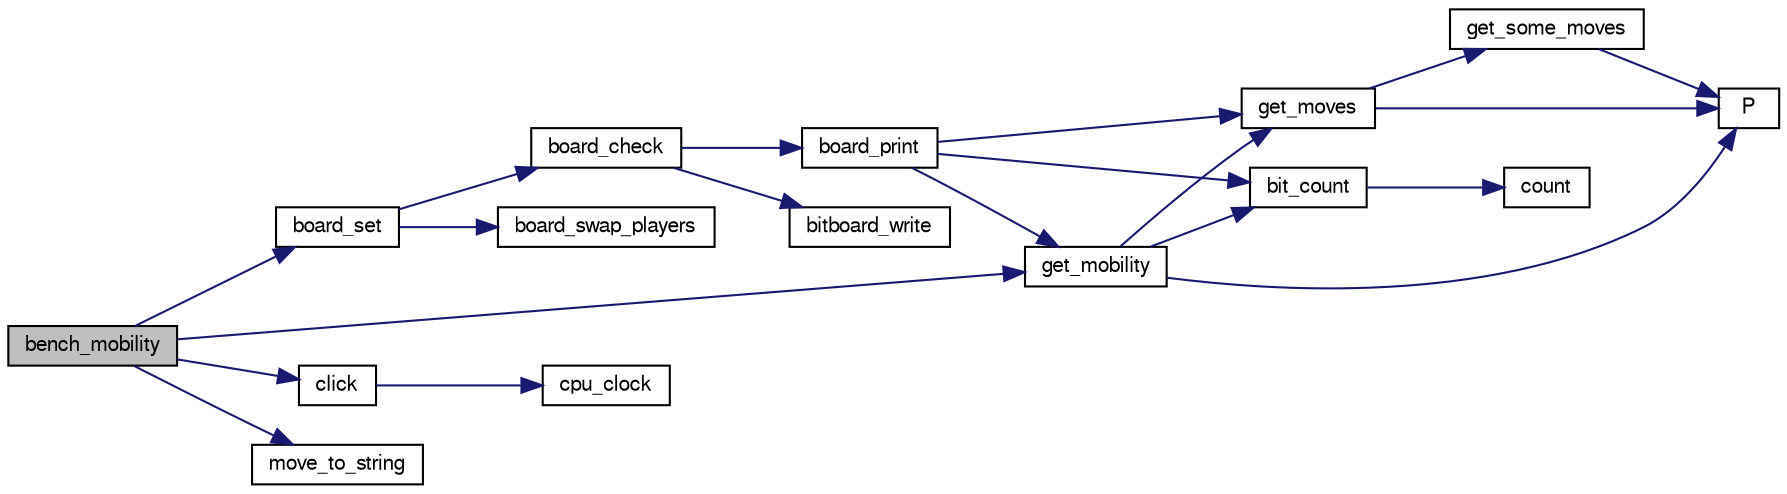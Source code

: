 digraph "bench_mobility"
{
 // LATEX_PDF_SIZE
  bgcolor="transparent";
  edge [fontname="FreeSans",fontsize="10",labelfontname="FreeSans",labelfontsize="10"];
  node [fontname="FreeSans",fontsize="10",shape=record];
  rankdir="LR";
  Node1 [label="bench_mobility",height=0.2,width=0.4,color="black", fillcolor="grey75", style="filled", fontcolor="black",tooltip=" "];
  Node1 -> Node2 [color="midnightblue",fontsize="10",style="solid",fontname="FreeSans"];
  Node2 [label="board_set",height=0.2,width=0.4,color="black",URL="$board_8c.html#ac0093f2761e80a495d781b41e7b5a703",tooltip="Set a board from a string description."];
  Node2 -> Node3 [color="midnightblue",fontsize="10",style="solid",fontname="FreeSans"];
  Node3 [label="board_check",height=0.2,width=0.4,color="black",URL="$board_8c.html#a849436f17b60e89ed91f8e5013ed9d04",tooltip="Check board consistency."];
  Node3 -> Node4 [color="midnightblue",fontsize="10",style="solid",fontname="FreeSans"];
  Node4 [label="bitboard_write",height=0.2,width=0.4,color="black",URL="$bit_8c.html#a519b18f67de9b8edbd98f687a13b45f5",tooltip="Print an unsigned long long as a board."];
  Node3 -> Node5 [color="midnightblue",fontsize="10",style="solid",fontname="FreeSans"];
  Node5 [label="board_print",height=0.2,width=0.4,color="black",URL="$board_8c.html#a27ccb92684d9e7194eeb3bc34311ad55",tooltip="Print out the board."];
  Node5 -> Node6 [color="midnightblue",fontsize="10",style="solid",fontname="FreeSans"];
  Node6 [label="bit_count",height=0.2,width=0.4,color="black",URL="$bit_8c.html#a830fec0a90989da1f1900ff609b92167",tooltip="Count the number of bits set to one in an unsigned long long."];
  Node6 -> Node7 [color="midnightblue",fontsize="10",style="solid",fontname="FreeSans"];
  Node7 [label="count",height=0.2,width=0.4,color="black",URL="$generate__flip_8c.html#a1a1d6a2cdbded5c35040f6555e948770",tooltip=" "];
  Node5 -> Node8 [color="midnightblue",fontsize="10",style="solid",fontname="FreeSans"];
  Node8 [label="get_mobility",height=0.2,width=0.4,color="black",URL="$board_8c.html#a7509639c4e49c56fe83b3d978580ed42",tooltip="Count legal moves."];
  Node8 -> Node6 [color="midnightblue",fontsize="10",style="solid",fontname="FreeSans"];
  Node8 -> Node9 [color="midnightblue",fontsize="10",style="solid",fontname="FreeSans"];
  Node9 [label="get_moves",height=0.2,width=0.4,color="black",URL="$board_8c.html#a7610dc936a6aea22b3c5e162f722a7a1",tooltip="Get legal moves."];
  Node9 -> Node10 [color="midnightblue",fontsize="10",style="solid",fontname="FreeSans"];
  Node10 [label="get_some_moves",height=0.2,width=0.4,color="black",URL="$board_8c.html#a5db071e3e4d26a0b7d6425bb6333dd7f",tooltip="Get a part of the moves."];
  Node10 -> Node11 [color="midnightblue",fontsize="10",style="solid",fontname="FreeSans"];
  Node11 [label="P",height=0.2,width=0.4,color="black",URL="$generate__flip_8c.html#a11481f01e169aee1117c83a352c22222",tooltip=" "];
  Node9 -> Node11 [color="midnightblue",fontsize="10",style="solid",fontname="FreeSans"];
  Node8 -> Node11 [color="midnightblue",fontsize="10",style="solid",fontname="FreeSans"];
  Node5 -> Node9 [color="midnightblue",fontsize="10",style="solid",fontname="FreeSans"];
  Node2 -> Node12 [color="midnightblue",fontsize="10",style="solid",fontname="FreeSans"];
  Node12 [label="board_swap_players",height=0.2,width=0.4,color="black",URL="$board_8c.html#a4d389fb0245969a39744349230ce7703",tooltip="Swap players."];
  Node1 -> Node13 [color="midnightblue",fontsize="10",style="solid",fontname="FreeSans"];
  Node13 [label="click",height=0.2,width=0.4,color="black",URL="$bench_8c.html#aa967aef67f6cb31cadd739c21ed8eb29",tooltip=" "];
  Node13 -> Node14 [color="midnightblue",fontsize="10",style="solid",fontname="FreeSans"];
  Node14 [label="cpu_clock",height=0.2,width=0.4,color="black",URL="$util_8h.html#a476050b74be66b76cf5d30c89a837798",tooltip=" "];
  Node1 -> Node8 [color="midnightblue",fontsize="10",style="solid",fontname="FreeSans"];
  Node1 -> Node15 [color="midnightblue",fontsize="10",style="solid",fontname="FreeSans"];
  Node15 [label="move_to_string",height=0.2,width=0.4,color="black",URL="$move_8c.html#a5d61a3318dc80a3171250974a921055d",tooltip="Print out a move."];
}
